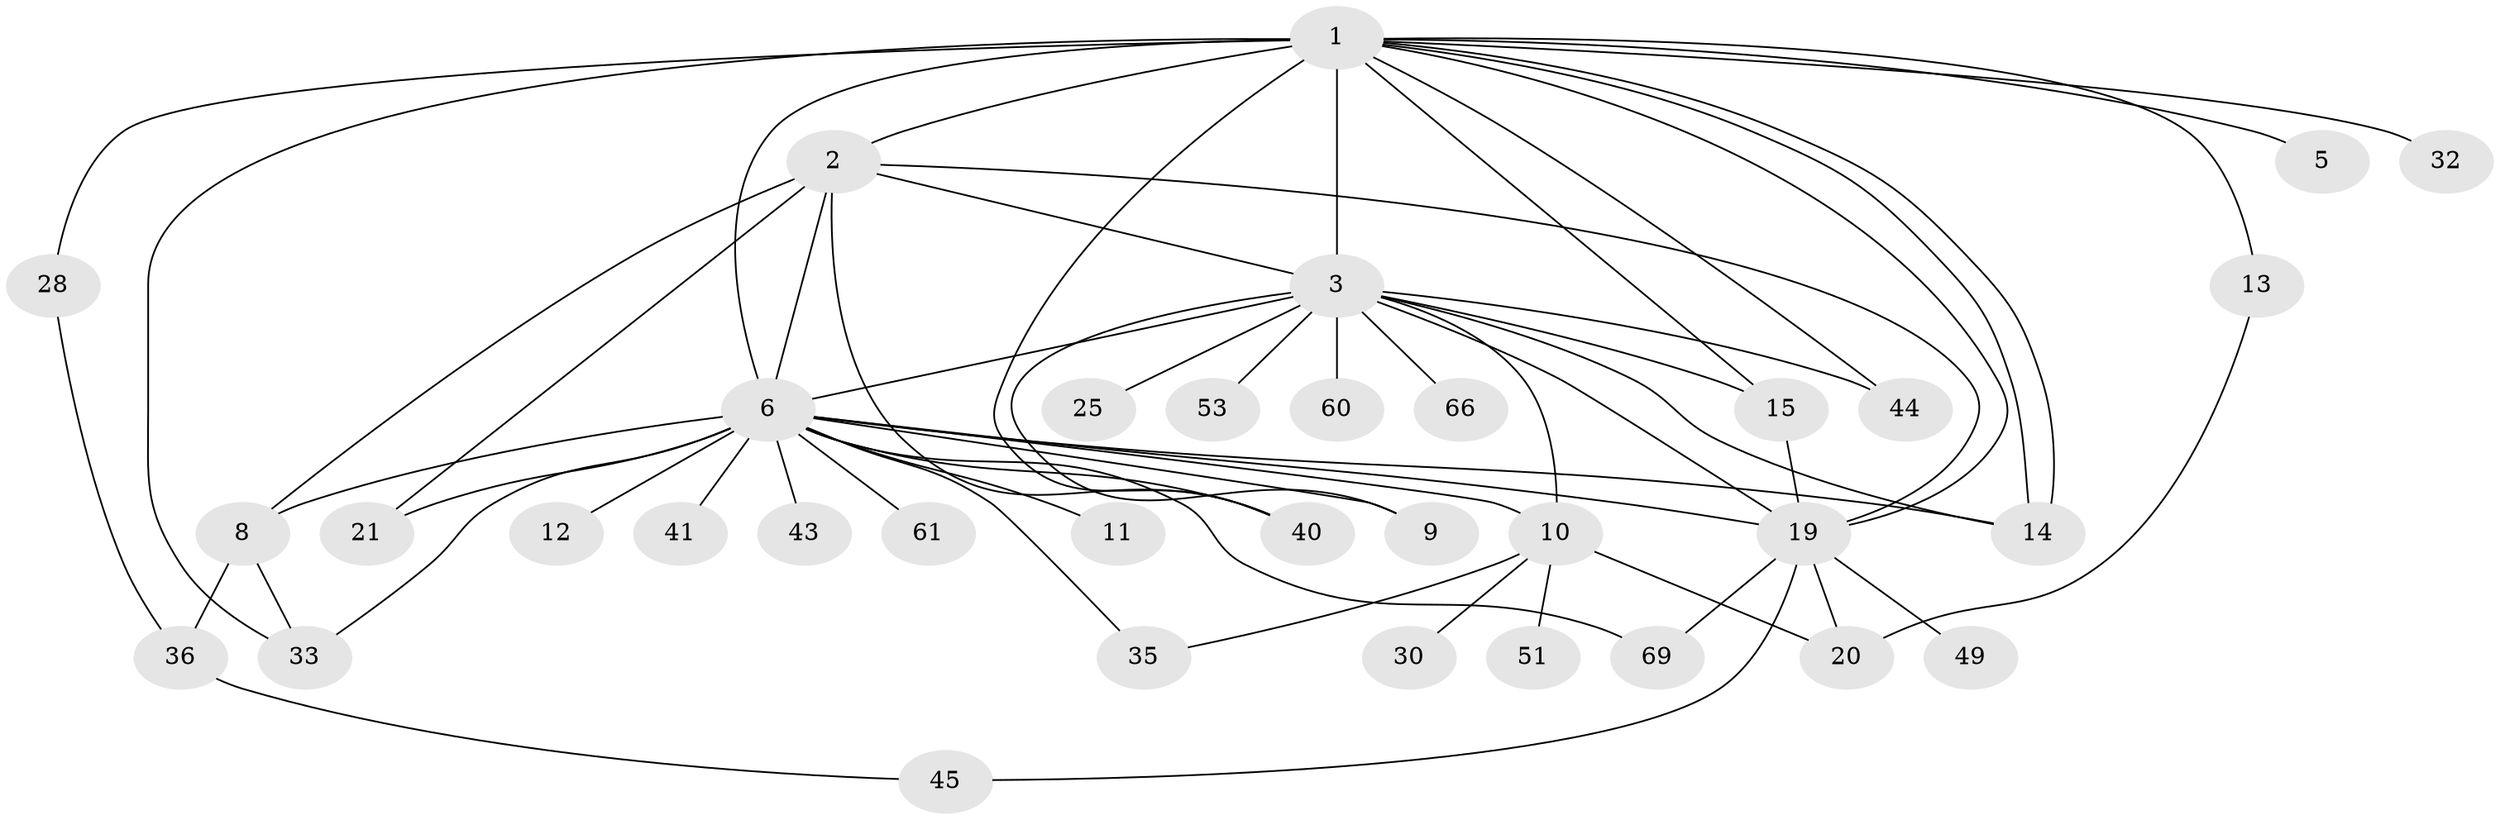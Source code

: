 // original degree distribution, {18: 0.014084507042253521, 11: 0.028169014084507043, 5: 0.04225352112676056, 4: 0.07042253521126761, 1: 0.36619718309859156, 16: 0.014084507042253521, 9: 0.014084507042253521, 2: 0.2112676056338028, 7: 0.04225352112676056, 3: 0.15492957746478872, 6: 0.04225352112676056}
// Generated by graph-tools (version 1.1) at 2025/18/03/04/25 18:18:21]
// undirected, 35 vertices, 60 edges
graph export_dot {
graph [start="1"]
  node [color=gray90,style=filled];
  1 [super="+24"];
  2;
  3 [super="+4"];
  5;
  6 [super="+34+16+37+42"];
  8 [super="+23"];
  9;
  10;
  11;
  12;
  13;
  14 [super="+22"];
  15;
  19 [super="+52+27+59+65+46+26"];
  20;
  21 [super="+62"];
  25;
  28;
  30;
  32;
  33;
  35;
  36;
  40 [super="+56"];
  41;
  43;
  44 [super="+47"];
  45;
  49;
  51;
  53;
  60;
  61;
  66;
  69;
  1 -- 2 [weight=2];
  1 -- 5;
  1 -- 13;
  1 -- 14;
  1 -- 14;
  1 -- 15;
  1 -- 19 [weight=3];
  1 -- 28;
  1 -- 32;
  1 -- 33;
  1 -- 40 [weight=2];
  1 -- 44;
  1 -- 3 [weight=3];
  1 -- 6 [weight=3];
  2 -- 3 [weight=3];
  2 -- 6;
  2 -- 8;
  2 -- 40;
  2 -- 19;
  2 -- 21 [weight=2];
  3 -- 60;
  3 -- 66;
  3 -- 6;
  3 -- 9;
  3 -- 10;
  3 -- 44;
  3 -- 14;
  3 -- 15;
  3 -- 19;
  3 -- 53;
  3 -- 25;
  6 -- 8 [weight=2];
  6 -- 10 [weight=2];
  6 -- 11;
  6 -- 12;
  6 -- 43;
  6 -- 61;
  6 -- 19 [weight=2];
  6 -- 33;
  6 -- 41;
  6 -- 40;
  6 -- 69;
  6 -- 21 [weight=2];
  6 -- 14;
  6 -- 35;
  6 -- 9;
  8 -- 33;
  8 -- 36;
  10 -- 20;
  10 -- 30;
  10 -- 35;
  10 -- 51;
  13 -- 20;
  15 -- 19;
  19 -- 20;
  19 -- 45;
  19 -- 49;
  19 -- 69;
  28 -- 36;
  36 -- 45;
}
